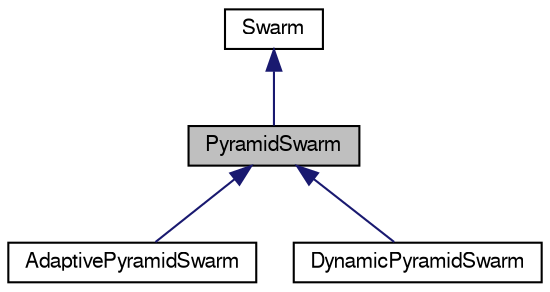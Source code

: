 digraph G
{
  bgcolor="transparent";
  edge [fontname="FreeSans",fontsize=10,labelfontname="FreeSans",labelfontsize=10];
  node [fontname="FreeSans",fontsize=10,shape=record];
  Node1 [label="PyramidSwarm",height=0.2,width=0.4,color="black", fillcolor="grey75", style="filled" fontcolor="black"];
  Node2 -> Node1 [dir=back,color="midnightblue",fontsize=10,style="solid"];
  Node2 [label="Swarm",height=0.2,width=0.4,color="black",URL="$classSwarm.html",tooltip="The Swarm class containing and controlling the individual birds."];
  Node1 -> Node3 [dir=back,color="midnightblue",fontsize=10,style="solid"];
  Node3 [label="AdaptivePyramidSwarm",height=0.2,width=0.4,color="black",URL="$classAdaptivePyramidSwarm.html",tooltip="The AdaptivePyramidSwarm can dynamically change its tree structure."];
  Node1 -> Node4 [dir=back,color="midnightblue",fontsize=10,style="solid"];
  Node4 [label="DynamicPyramidSwarm",height=0.2,width=0.4,color="black",URL="$classDynamicPyramidSwarm.html",tooltip="The DynamicPyramidSwarm incorporates detection and response mechanisms for dynamic..."];
}

